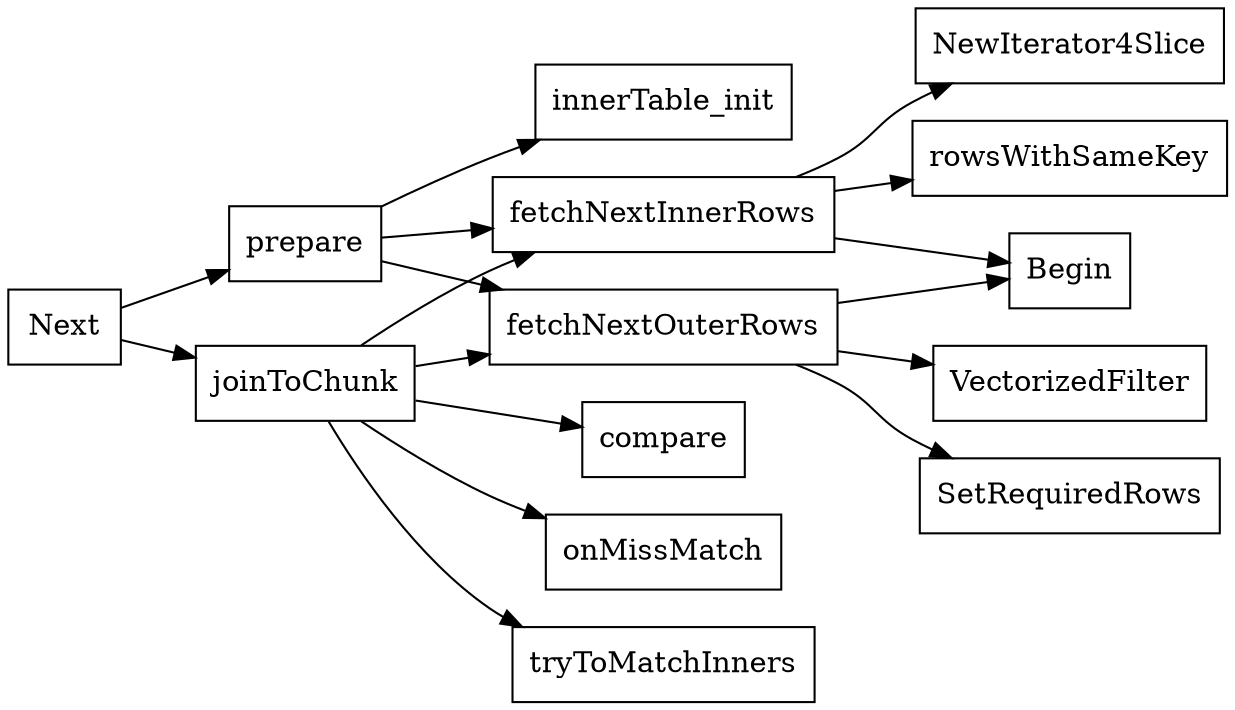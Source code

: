 digraph merge_join {
  node[shape=box;];
  newrank=true;
  rankdir=LR;
  Next -> {
    prepare;
    joinToChunk;
  }

  prepare -> {
    innerTable_init;
    fetchNextInnerRows;
    fetchNextOuterRows;
  };

  joinToChunk -> {
    fetchNextOuterRows;
    fetchNextInnerRows;
    compare;
    onMissMatch;
    tryToMatchInners;
  };

  fetchNextInnerRows -> {
    rowsWithSameKey;
    NewIterator4Slice;
    Begin;
  }

  fetchNextOuterRows -> {
    SetRequiredRows;
    VectorizedFilter;
    Begin;
  }
}
